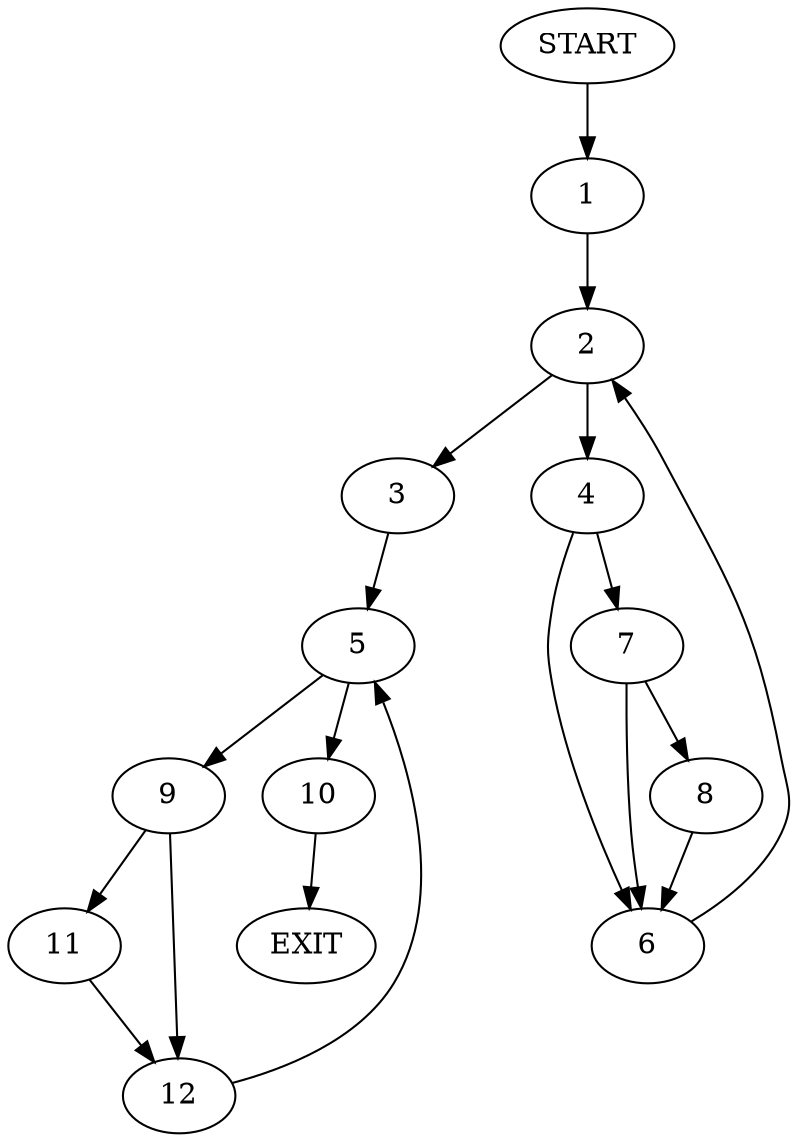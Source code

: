 digraph {
0 [label="START"]
13 [label="EXIT"]
0 -> 1
1 -> 2
2 -> 3
2 -> 4
3 -> 5
4 -> 6
4 -> 7
6 -> 2
7 -> 6
7 -> 8
8 -> 6
5 -> 9
5 -> 10
9 -> 11
9 -> 12
10 -> 13
12 -> 5
11 -> 12
}
